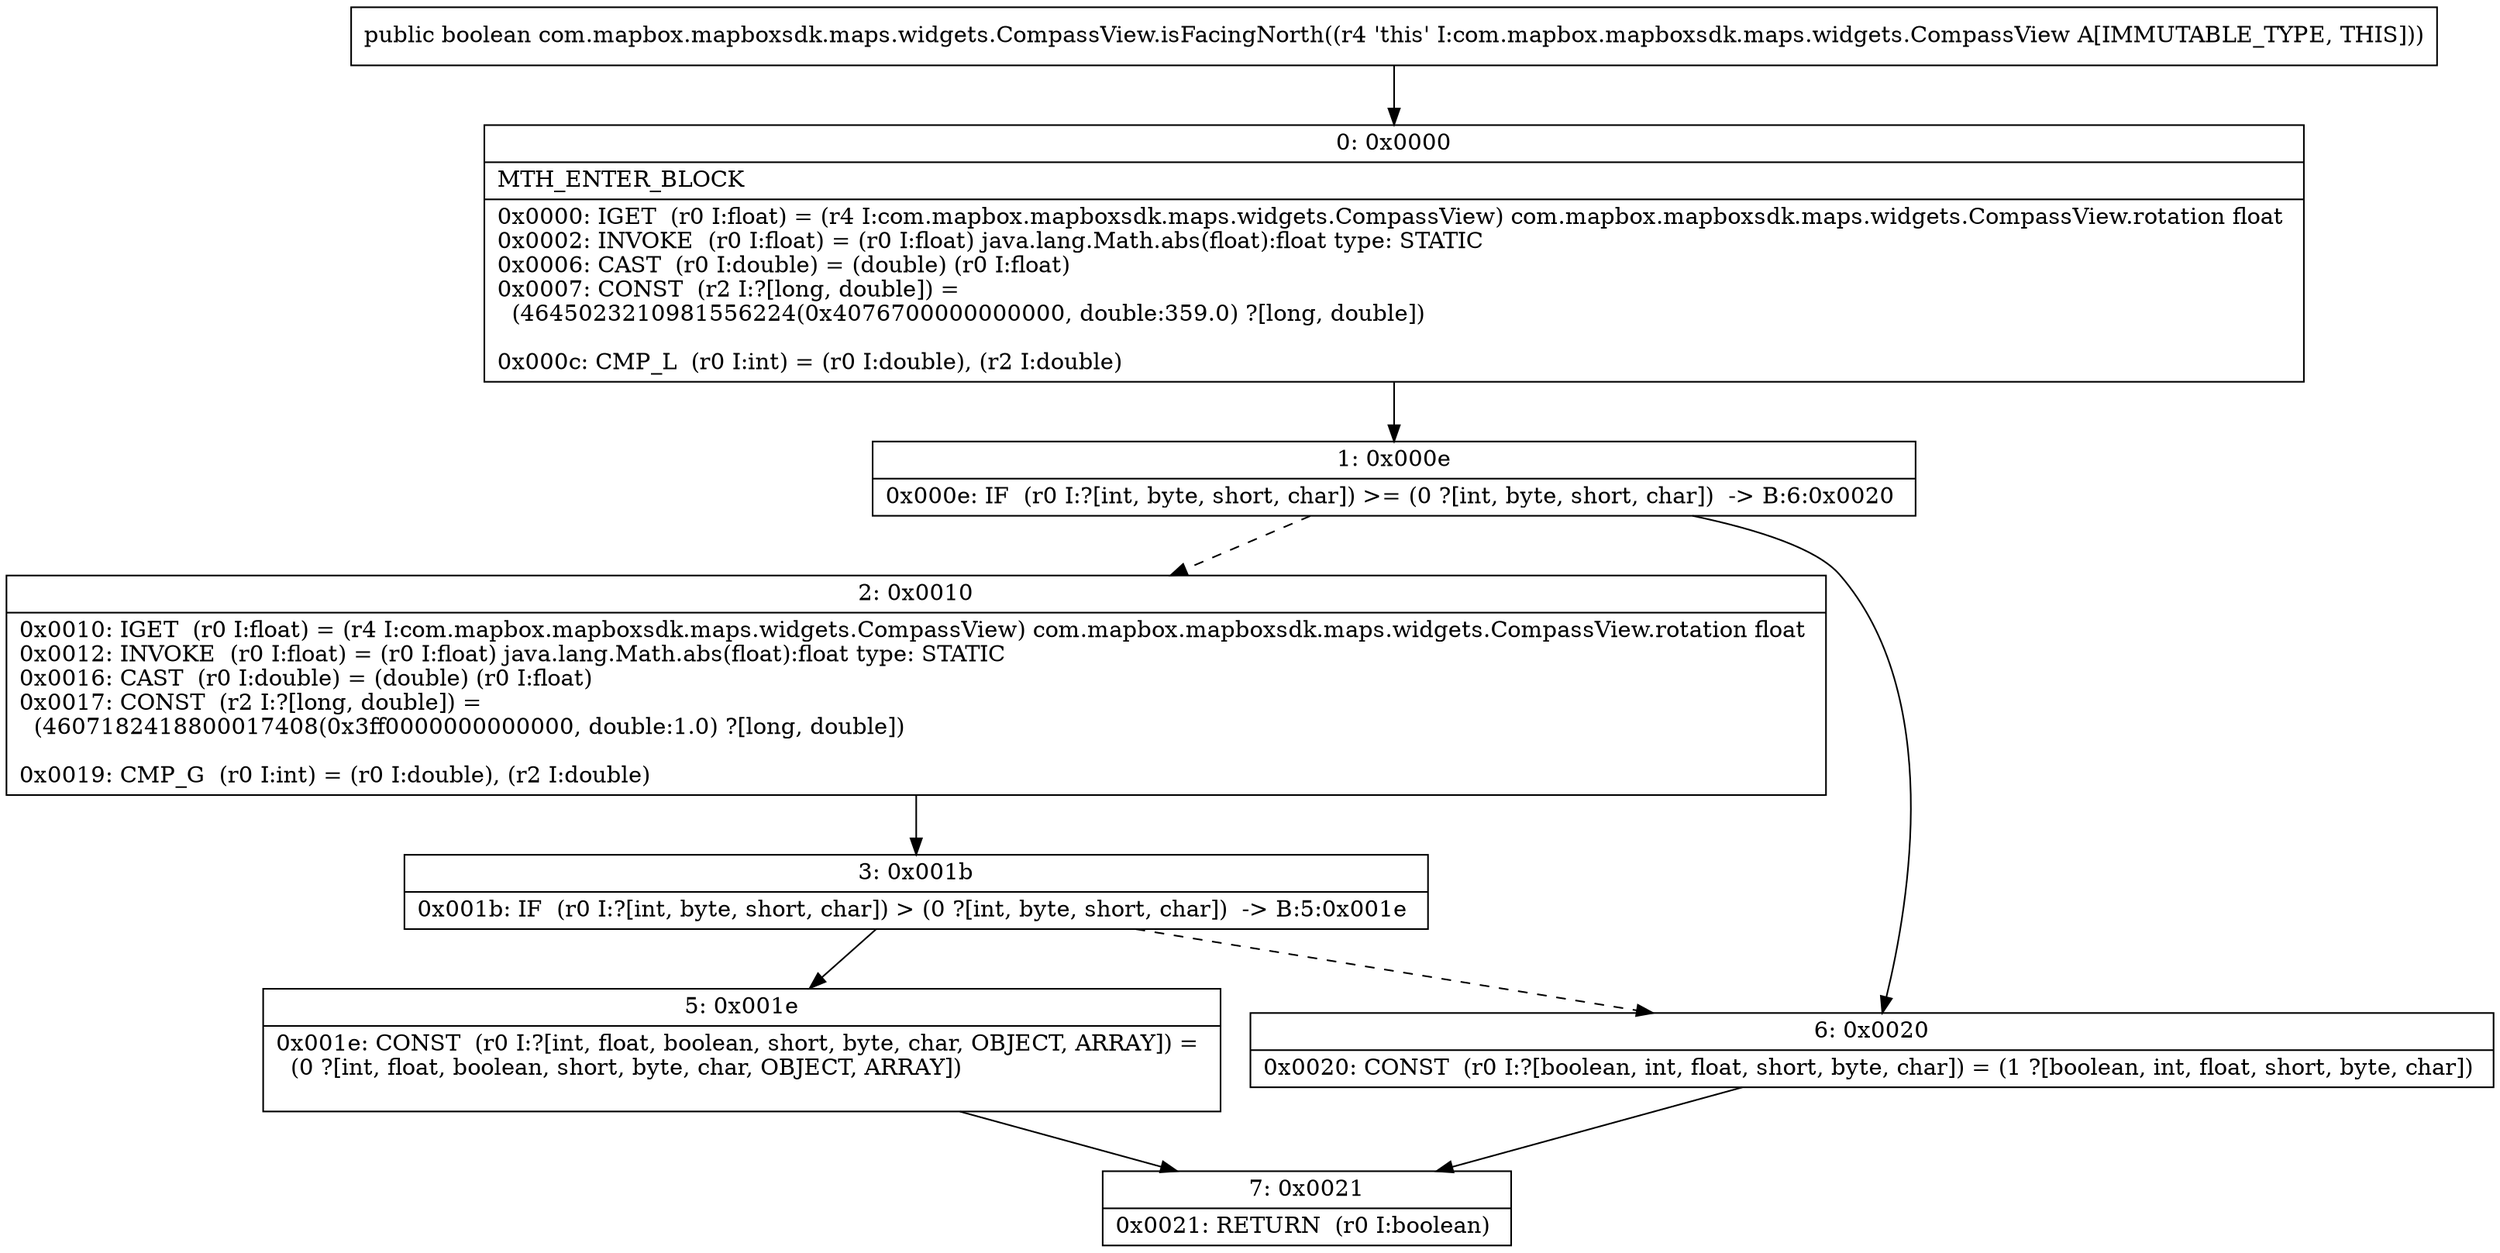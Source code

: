 digraph "CFG forcom.mapbox.mapboxsdk.maps.widgets.CompassView.isFacingNorth()Z" {
Node_0 [shape=record,label="{0\:\ 0x0000|MTH_ENTER_BLOCK\l|0x0000: IGET  (r0 I:float) = (r4 I:com.mapbox.mapboxsdk.maps.widgets.CompassView) com.mapbox.mapboxsdk.maps.widgets.CompassView.rotation float \l0x0002: INVOKE  (r0 I:float) = (r0 I:float) java.lang.Math.abs(float):float type: STATIC \l0x0006: CAST  (r0 I:double) = (double) (r0 I:float) \l0x0007: CONST  (r2 I:?[long, double]) = \l  (4645023210981556224(0x4076700000000000, double:359.0) ?[long, double])\l \l0x000c: CMP_L  (r0 I:int) = (r0 I:double), (r2 I:double) \l}"];
Node_1 [shape=record,label="{1\:\ 0x000e|0x000e: IF  (r0 I:?[int, byte, short, char]) \>= (0 ?[int, byte, short, char])  \-\> B:6:0x0020 \l}"];
Node_2 [shape=record,label="{2\:\ 0x0010|0x0010: IGET  (r0 I:float) = (r4 I:com.mapbox.mapboxsdk.maps.widgets.CompassView) com.mapbox.mapboxsdk.maps.widgets.CompassView.rotation float \l0x0012: INVOKE  (r0 I:float) = (r0 I:float) java.lang.Math.abs(float):float type: STATIC \l0x0016: CAST  (r0 I:double) = (double) (r0 I:float) \l0x0017: CONST  (r2 I:?[long, double]) = \l  (4607182418800017408(0x3ff0000000000000, double:1.0) ?[long, double])\l \l0x0019: CMP_G  (r0 I:int) = (r0 I:double), (r2 I:double) \l}"];
Node_3 [shape=record,label="{3\:\ 0x001b|0x001b: IF  (r0 I:?[int, byte, short, char]) \> (0 ?[int, byte, short, char])  \-\> B:5:0x001e \l}"];
Node_5 [shape=record,label="{5\:\ 0x001e|0x001e: CONST  (r0 I:?[int, float, boolean, short, byte, char, OBJECT, ARRAY]) = \l  (0 ?[int, float, boolean, short, byte, char, OBJECT, ARRAY])\l \l}"];
Node_6 [shape=record,label="{6\:\ 0x0020|0x0020: CONST  (r0 I:?[boolean, int, float, short, byte, char]) = (1 ?[boolean, int, float, short, byte, char]) \l}"];
Node_7 [shape=record,label="{7\:\ 0x0021|0x0021: RETURN  (r0 I:boolean) \l}"];
MethodNode[shape=record,label="{public boolean com.mapbox.mapboxsdk.maps.widgets.CompassView.isFacingNorth((r4 'this' I:com.mapbox.mapboxsdk.maps.widgets.CompassView A[IMMUTABLE_TYPE, THIS])) }"];
MethodNode -> Node_0;
Node_0 -> Node_1;
Node_1 -> Node_2[style=dashed];
Node_1 -> Node_6;
Node_2 -> Node_3;
Node_3 -> Node_5;
Node_3 -> Node_6[style=dashed];
Node_5 -> Node_7;
Node_6 -> Node_7;
}

